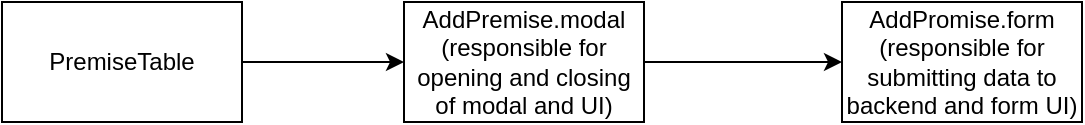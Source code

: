 <mxfile>
    <diagram id="I_GAe4o7Rx1UChfzCoYa" name="Page-1">
        <mxGraphModel dx="641" dy="582" grid="1" gridSize="10" guides="1" tooltips="1" connect="1" arrows="1" fold="1" page="1" pageScale="1" pageWidth="827" pageHeight="1169" math="0" shadow="0">
            <root>
                <mxCell id="0"/>
                <mxCell id="1" parent="0"/>
                <mxCell id="4" value="" style="edgeStyle=none;html=1;" edge="1" parent="1" source="2" target="3">
                    <mxGeometry relative="1" as="geometry"/>
                </mxCell>
                <mxCell id="2" value="PremiseTable" style="whiteSpace=wrap;html=1;" vertex="1" parent="1">
                    <mxGeometry x="100" y="260" width="120" height="60" as="geometry"/>
                </mxCell>
                <mxCell id="6" value="" style="edgeStyle=none;html=1;" edge="1" parent="1" source="3" target="5">
                    <mxGeometry relative="1" as="geometry"/>
                </mxCell>
                <mxCell id="3" value="AddPremise.modal&lt;br&gt;(responsible for opening and closing of modal and UI)" style="whiteSpace=wrap;html=1;" vertex="1" parent="1">
                    <mxGeometry x="301" y="260" width="120" height="60" as="geometry"/>
                </mxCell>
                <mxCell id="5" value="AddPromise.form&lt;br&gt;(responsible for submitting data to backend and form UI)" style="whiteSpace=wrap;html=1;" vertex="1" parent="1">
                    <mxGeometry x="520" y="260" width="120" height="60" as="geometry"/>
                </mxCell>
            </root>
        </mxGraphModel>
    </diagram>
</mxfile>